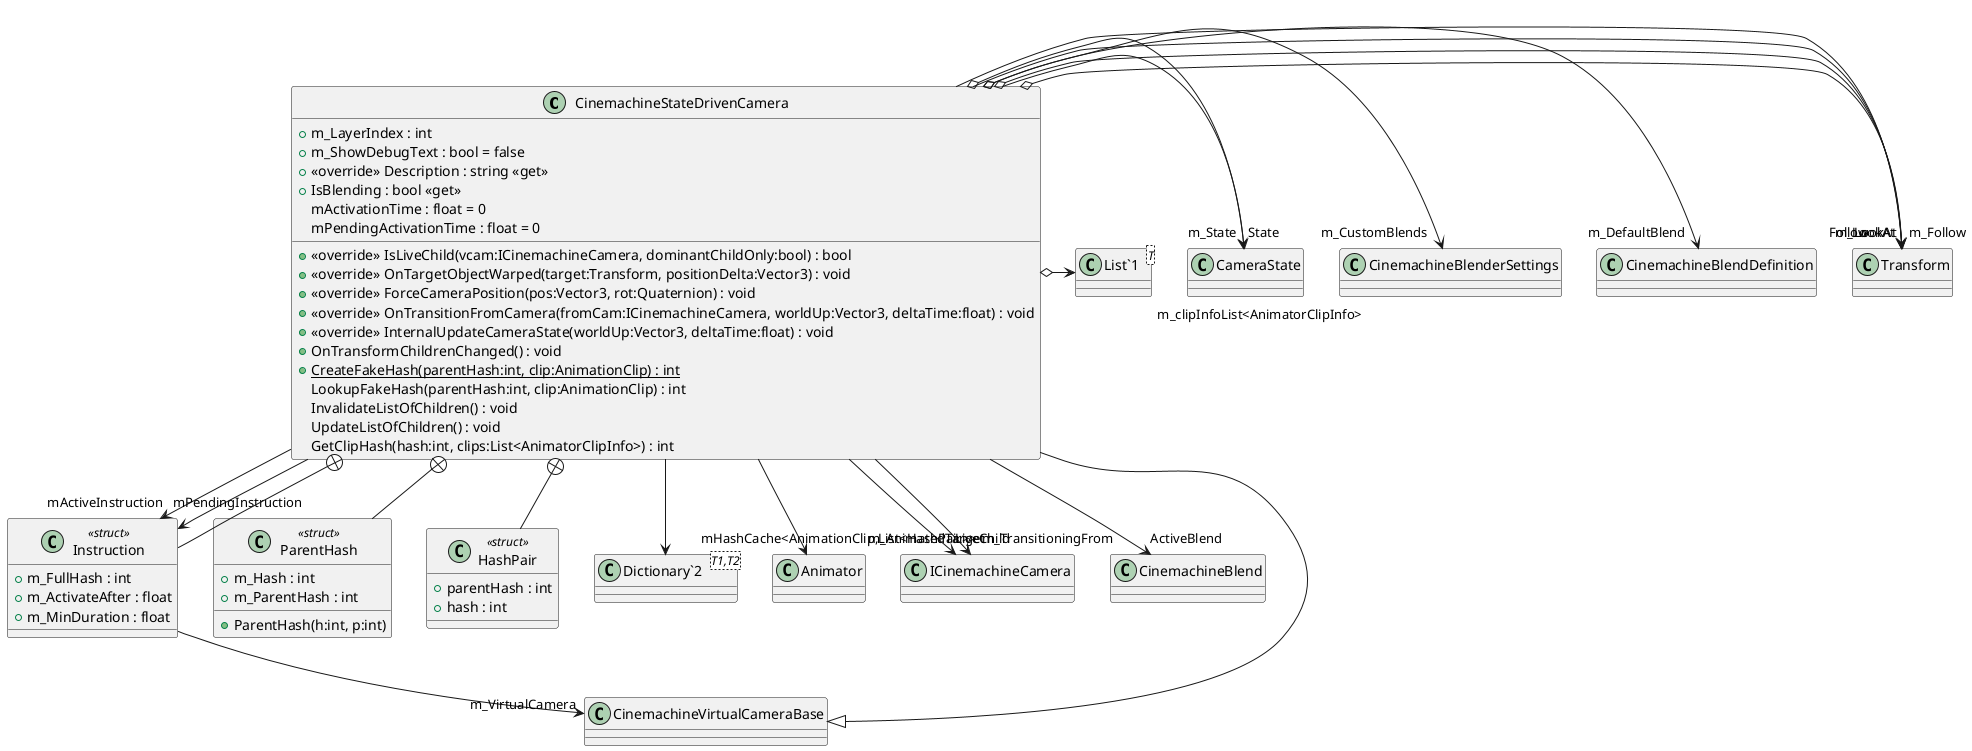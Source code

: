 @startuml
class CinemachineStateDrivenCamera {
    + m_LayerIndex : int
    + m_ShowDebugText : bool = false
    + <<override>> Description : string <<get>>
    + <<override>> IsLiveChild(vcam:ICinemachineCamera, dominantChildOnly:bool) : bool
    + <<override>> OnTargetObjectWarped(target:Transform, positionDelta:Vector3) : void
    + <<override>> ForceCameraPosition(pos:Vector3, rot:Quaternion) : void
    + <<override>> OnTransitionFromCamera(fromCam:ICinemachineCamera, worldUp:Vector3, deltaTime:float) : void
    + <<override>> InternalUpdateCameraState(worldUp:Vector3, deltaTime:float) : void
    + OnTransformChildrenChanged() : void
    + IsBlending : bool <<get>>
    + {static} CreateFakeHash(parentHash:int, clip:AnimationClip) : int
    LookupFakeHash(parentHash:int, clip:AnimationClip) : int
    mActivationTime : float = 0
    mPendingActivationTime : float = 0
    InvalidateListOfChildren() : void
    UpdateListOfChildren() : void
    GetClipHash(hash:int, clips:List<AnimatorClipInfo>) : int
}
class Instruction <<struct>> {
    + m_FullHash : int
    + m_ActivateAfter : float
    + m_MinDuration : float
}
class ParentHash <<struct>> {
    + m_Hash : int
    + m_ParentHash : int
    + ParentHash(h:int, p:int)
}
class HashPair <<struct>> {
    + parentHash : int
    + hash : int
}
class "Dictionary`2"<T1,T2> {
}
class "List`1"<T> {
}
CinemachineVirtualCameraBase <|-- CinemachineStateDrivenCamera
CinemachineStateDrivenCamera o-> "m_LookAt" Transform
CinemachineStateDrivenCamera o-> "m_Follow" Transform
CinemachineStateDrivenCamera --> "m_AnimatedTarget" Animator
CinemachineStateDrivenCamera o-> "m_DefaultBlend" CinemachineBlendDefinition
CinemachineStateDrivenCamera o-> "m_CustomBlends" CinemachineBlenderSettings
CinemachineStateDrivenCamera --> "LiveChild" ICinemachineCamera
CinemachineStateDrivenCamera --> "State" CameraState
CinemachineStateDrivenCamera --> "LookAt" Transform
CinemachineStateDrivenCamera --> "Follow" Transform
CinemachineStateDrivenCamera --> "m_TransitioningFrom" ICinemachineCamera
CinemachineStateDrivenCamera o-> "m_State" CameraState
CinemachineStateDrivenCamera --> "ActiveBlend" CinemachineBlend
CinemachineStateDrivenCamera --> "mHashCache<AnimationClip,List<HashPair>>" "Dictionary`2"
CinemachineStateDrivenCamera --> "mActiveInstruction" Instruction
CinemachineStateDrivenCamera --> "mPendingInstruction" Instruction
CinemachineStateDrivenCamera o-> "m_clipInfoList<AnimatorClipInfo>" "List`1"
CinemachineStateDrivenCamera +-- Instruction
Instruction --> "m_VirtualCamera" CinemachineVirtualCameraBase
CinemachineStateDrivenCamera +-- ParentHash
CinemachineStateDrivenCamera +-- HashPair
@enduml
